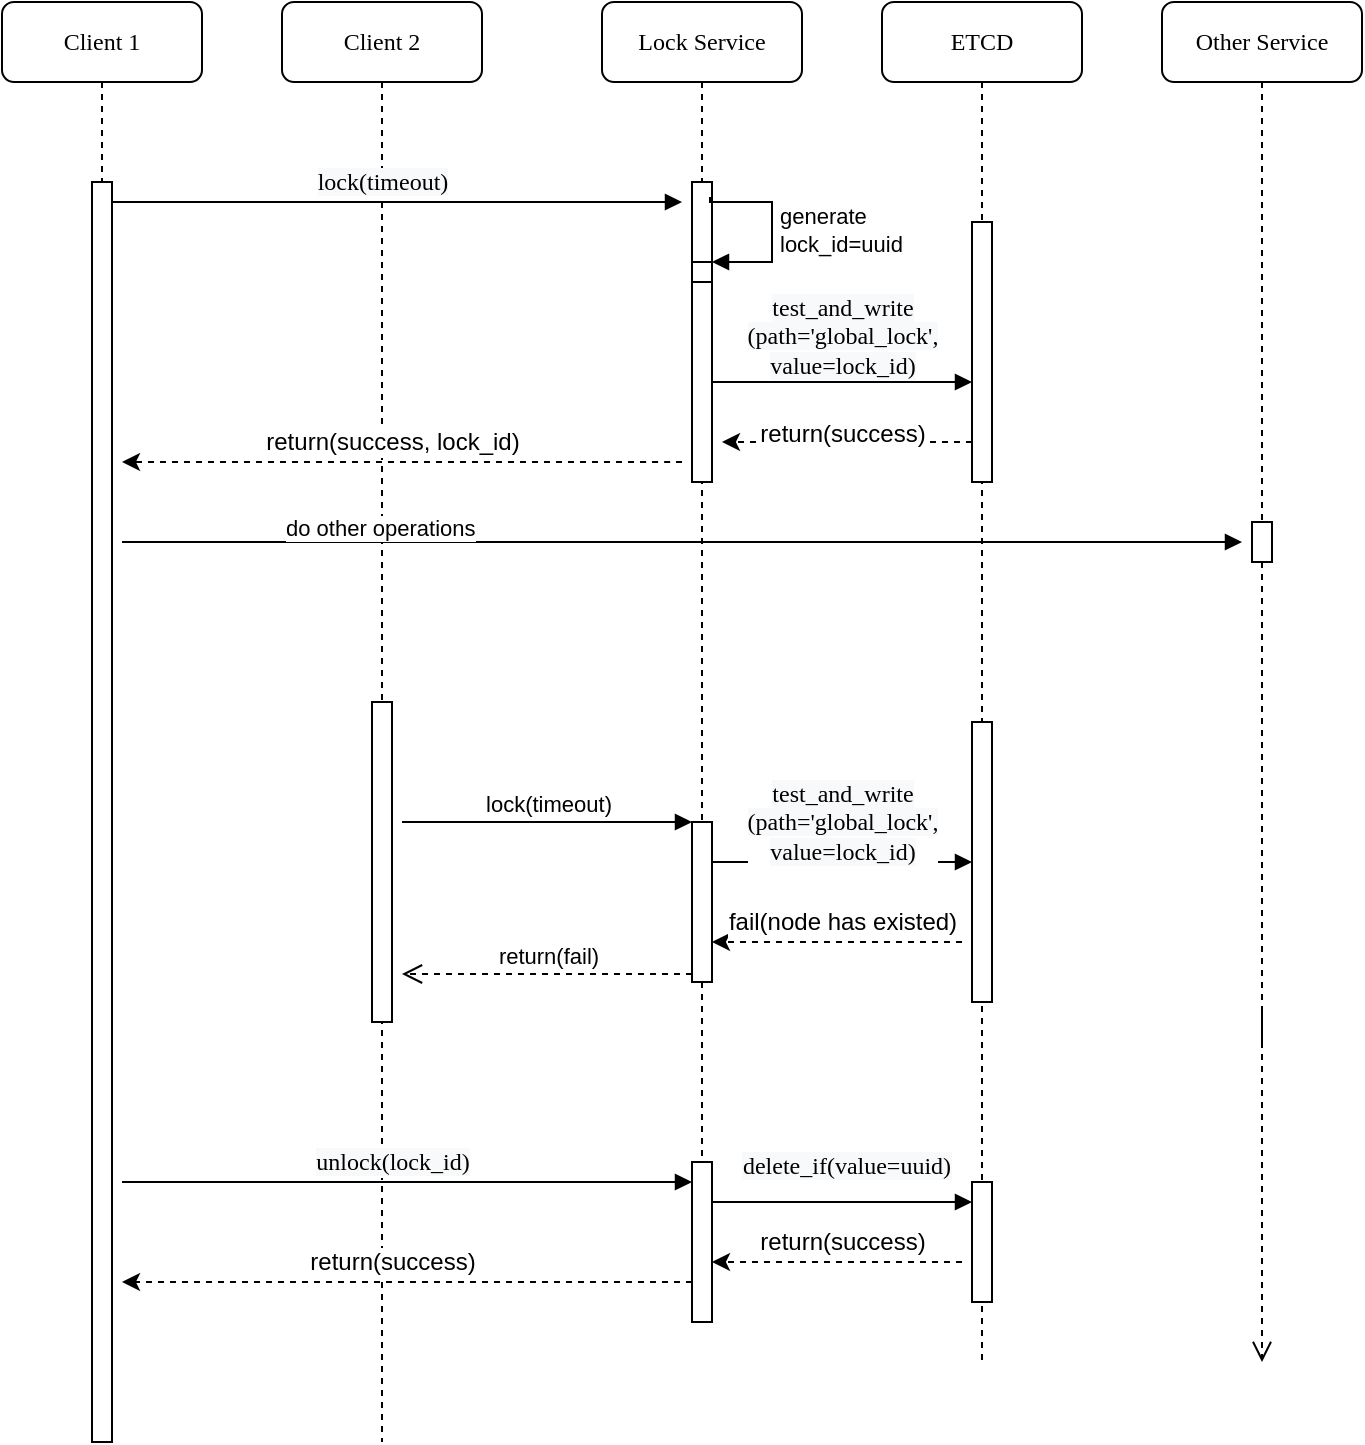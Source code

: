 <mxfile version="12.4.7" type="github">
  <diagram name="Page-1" id="13e1069c-82ec-6db2-03f1-153e76fe0fe0">
    <mxGraphModel dx="782" dy="446" grid="1" gridSize="10" guides="1" tooltips="1" connect="1" arrows="1" fold="1" page="1" pageScale="1" pageWidth="1100" pageHeight="850" background="#ffffff" math="0" shadow="0">
      <root>
        <mxCell id="0"/>
        <mxCell id="1" parent="0"/>
        <mxCell id="7baba1c4bc27f4b0-2" value="Client 2" style="shape=umlLifeline;perimeter=lifelinePerimeter;whiteSpace=wrap;html=1;container=1;collapsible=0;recursiveResize=0;outlineConnect=0;rounded=1;shadow=0;comic=0;labelBackgroundColor=none;strokeWidth=1;fontFamily=Verdana;fontSize=12;align=center;" parent="1" vertex="1">
          <mxGeometry x="240" y="80" width="100" height="720" as="geometry"/>
        </mxCell>
        <mxCell id="7baba1c4bc27f4b0-10" value="" style="html=1;points=[];perimeter=orthogonalPerimeter;rounded=0;shadow=0;comic=0;labelBackgroundColor=none;strokeWidth=1;fontFamily=Verdana;fontSize=12;align=center;" parent="7baba1c4bc27f4b0-2" vertex="1">
          <mxGeometry x="45" y="350" width="10" height="160" as="geometry"/>
        </mxCell>
        <mxCell id="7baba1c4bc27f4b0-3" value="Lock Service" style="shape=umlLifeline;perimeter=lifelinePerimeter;whiteSpace=wrap;html=1;container=1;collapsible=0;recursiveResize=0;outlineConnect=0;rounded=1;shadow=0;comic=0;labelBackgroundColor=none;strokeWidth=1;fontFamily=Verdana;fontSize=12;align=center;fillColor=#ffffff;" parent="1" vertex="1">
          <mxGeometry x="400" y="80" width="100" height="580" as="geometry"/>
        </mxCell>
        <mxCell id="7baba1c4bc27f4b0-13" value="" style="html=1;points=[];perimeter=orthogonalPerimeter;rounded=0;shadow=0;comic=0;labelBackgroundColor=none;strokeWidth=1;fontFamily=Verdana;fontSize=12;align=center;" parent="7baba1c4bc27f4b0-3" vertex="1">
          <mxGeometry x="45" y="90" width="10" height="150" as="geometry"/>
        </mxCell>
        <mxCell id="AFSu2onyiTdUrIdWj_2S-7" value="" style="html=1;points=[];perimeter=orthogonalPerimeter;" vertex="1" parent="7baba1c4bc27f4b0-3">
          <mxGeometry x="45" y="130" width="10" height="10" as="geometry"/>
        </mxCell>
        <mxCell id="AFSu2onyiTdUrIdWj_2S-8" value="generate&lt;br&gt;lock_id=uuid" style="edgeStyle=orthogonalEdgeStyle;html=1;align=left;spacingLeft=2;endArrow=block;rounded=0;entryX=1;entryY=0;exitX=0.9;exitY=0.05;exitDx=0;exitDy=0;exitPerimeter=0;" edge="1" target="AFSu2onyiTdUrIdWj_2S-7" parent="7baba1c4bc27f4b0-3" source="7baba1c4bc27f4b0-13">
          <mxGeometry relative="1" as="geometry">
            <mxPoint x="60" y="100" as="sourcePoint"/>
            <Array as="points">
              <mxPoint x="54" y="100"/>
              <mxPoint x="85" y="100"/>
              <mxPoint x="85" y="130"/>
            </Array>
          </mxGeometry>
        </mxCell>
        <mxCell id="AFSu2onyiTdUrIdWj_2S-10" value="" style="html=1;points=[];perimeter=orthogonalPerimeter;" vertex="1" parent="7baba1c4bc27f4b0-3">
          <mxGeometry x="45" y="410" width="10" height="80" as="geometry"/>
        </mxCell>
        <mxCell id="7baba1c4bc27f4b0-4" value="ETCD" style="shape=umlLifeline;perimeter=lifelinePerimeter;whiteSpace=wrap;html=1;container=1;collapsible=0;recursiveResize=0;outlineConnect=0;rounded=1;shadow=0;comic=0;labelBackgroundColor=none;strokeWidth=1;fontFamily=Verdana;fontSize=12;align=center;" parent="1" vertex="1">
          <mxGeometry x="540" y="80" width="100" height="680" as="geometry"/>
        </mxCell>
        <mxCell id="7baba1c4bc27f4b0-16" value="" style="html=1;points=[];perimeter=orthogonalPerimeter;rounded=0;shadow=0;comic=0;labelBackgroundColor=none;strokeWidth=1;fontFamily=Verdana;fontSize=12;align=center;" parent="7baba1c4bc27f4b0-4" vertex="1">
          <mxGeometry x="45" y="110" width="10" height="130" as="geometry"/>
        </mxCell>
        <mxCell id="7baba1c4bc27f4b0-5" value="Other Service" style="shape=umlLifeline;perimeter=lifelinePerimeter;whiteSpace=wrap;html=1;container=1;collapsible=0;recursiveResize=0;outlineConnect=0;rounded=1;shadow=0;comic=0;labelBackgroundColor=none;strokeWidth=1;fontFamily=Verdana;fontSize=12;align=center;" parent="1" vertex="1">
          <mxGeometry x="680" y="80" width="100" height="580" as="geometry"/>
        </mxCell>
        <mxCell id="7baba1c4bc27f4b0-19" value="" style="html=1;points=[];perimeter=orthogonalPerimeter;rounded=0;shadow=0;comic=0;labelBackgroundColor=none;strokeWidth=1;fontFamily=Verdana;fontSize=12;align=center;" parent="7baba1c4bc27f4b0-5" vertex="1">
          <mxGeometry x="45" y="260" width="10" height="20" as="geometry"/>
        </mxCell>
        <mxCell id="7baba1c4bc27f4b0-8" value="Client 1" style="shape=umlLifeline;perimeter=lifelinePerimeter;whiteSpace=wrap;html=1;container=1;collapsible=0;recursiveResize=0;outlineConnect=0;rounded=1;shadow=0;comic=0;labelBackgroundColor=none;strokeWidth=1;fontFamily=Verdana;fontSize=12;align=center;" parent="1" vertex="1">
          <mxGeometry x="100" y="80" width="100" height="720" as="geometry"/>
        </mxCell>
        <mxCell id="7baba1c4bc27f4b0-9" value="" style="html=1;points=[];perimeter=orthogonalPerimeter;rounded=0;shadow=0;comic=0;labelBackgroundColor=none;strokeWidth=1;fontFamily=Verdana;fontSize=12;align=center;" parent="7baba1c4bc27f4b0-8" vertex="1">
          <mxGeometry x="45" y="90" width="10" height="630" as="geometry"/>
        </mxCell>
        <mxCell id="7baba1c4bc27f4b0-17" value="" style="html=1;verticalAlign=bottom;endArrow=block;labelBackgroundColor=none;fontFamily=Verdana;fontSize=12;edgeStyle=elbowEdgeStyle;elbow=vertical;" parent="1" edge="1">
          <mxGeometry y="10" relative="1" as="geometry">
            <mxPoint x="455" y="270" as="sourcePoint"/>
            <Array as="points">
              <mxPoint x="530" y="270"/>
              <mxPoint x="520" y="250"/>
              <mxPoint x="460" y="270"/>
            </Array>
            <mxPoint x="585" y="270" as="targetPoint"/>
            <mxPoint as="offset"/>
          </mxGeometry>
        </mxCell>
        <mxCell id="AFSu2onyiTdUrIdWj_2S-5" value="&lt;span style=&quot;font-family: &amp;#34;verdana&amp;#34; ; background-color: rgb(248 , 249 , 250)&quot;&gt;test_and_write&lt;/span&gt;&lt;br style=&quot;font-family: &amp;#34;verdana&amp;#34; ; background-color: rgb(248 , 249 , 250)&quot;&gt;&lt;span style=&quot;font-family: &amp;#34;verdana&amp;#34; ; background-color: rgb(248 , 249 , 250)&quot;&gt;(path=&#39;global_lock&#39;,&lt;br&gt;value=lock_id)&lt;/span&gt;" style="text;html=1;align=center;verticalAlign=middle;resizable=0;points=[];labelBackgroundColor=#ffffff;" vertex="1" connectable="0" parent="7baba1c4bc27f4b0-17">
          <mxGeometry x="0.154" y="33" relative="1" as="geometry">
            <mxPoint x="-10" y="10" as="offset"/>
          </mxGeometry>
        </mxCell>
        <mxCell id="7baba1c4bc27f4b0-22" value="" style="html=1;points=[];perimeter=orthogonalPerimeter;rounded=0;shadow=0;comic=0;labelBackgroundColor=none;strokeWidth=1;fontFamily=Verdana;fontSize=12;align=center;" parent="1" vertex="1">
          <mxGeometry x="585" y="440" width="10" height="140" as="geometry"/>
        </mxCell>
        <mxCell id="7baba1c4bc27f4b0-30" value="" style="html=1;verticalAlign=bottom;endArrow=open;dashed=1;endSize=8;labelBackgroundColor=none;fontFamily=Verdana;fontSize=12;edgeStyle=elbowEdgeStyle;elbow=vertical;" parent="1" edge="1">
          <mxGeometry relative="1" as="geometry">
            <mxPoint x="730" y="760" as="targetPoint"/>
            <Array as="points">
              <mxPoint x="730" y="580"/>
              <mxPoint x="570" y="600"/>
            </Array>
            <mxPoint x="730" y="600" as="sourcePoint"/>
          </mxGeometry>
        </mxCell>
        <mxCell id="7baba1c4bc27f4b0-11" value="" style="html=1;verticalAlign=bottom;endArrow=block;labelBackgroundColor=none;fontFamily=Verdana;fontSize=12;edgeStyle=elbowEdgeStyle;elbow=vertical;" parent="1" source="7baba1c4bc27f4b0-9" edge="1">
          <mxGeometry relative="1" as="geometry">
            <mxPoint x="220" y="190" as="sourcePoint"/>
            <mxPoint x="440" y="180" as="targetPoint"/>
            <mxPoint as="offset"/>
          </mxGeometry>
        </mxCell>
        <mxCell id="AFSu2onyiTdUrIdWj_2S-6" value="&lt;span style=&quot;font-family: &amp;#34;verdana&amp;#34; ; background-color: rgb(248 , 249 , 250)&quot;&gt;lock(timeout)&lt;/span&gt;" style="text;html=1;align=center;verticalAlign=middle;resizable=0;points=[];labelBackgroundColor=#ffffff;" vertex="1" connectable="0" parent="7baba1c4bc27f4b0-11">
          <mxGeometry x="0.436" y="-1" relative="1" as="geometry">
            <mxPoint x="-70" y="-11" as="offset"/>
          </mxGeometry>
        </mxCell>
        <mxCell id="AFSu2onyiTdUrIdWj_2S-1" value="" style="endArrow=classic;html=1;dashed=1;" edge="1" parent="1">
          <mxGeometry width="50" height="50" relative="1" as="geometry">
            <mxPoint x="585" y="300" as="sourcePoint"/>
            <mxPoint x="460" y="300" as="targetPoint"/>
          </mxGeometry>
        </mxCell>
        <mxCell id="AFSu2onyiTdUrIdWj_2S-2" value="return(success)" style="text;html=1;align=center;verticalAlign=middle;resizable=0;points=[];labelBackgroundColor=#ffffff;" vertex="1" connectable="0" parent="AFSu2onyiTdUrIdWj_2S-1">
          <mxGeometry x="0.349" y="-6" relative="1" as="geometry">
            <mxPoint x="19" y="2" as="offset"/>
          </mxGeometry>
        </mxCell>
        <mxCell id="AFSu2onyiTdUrIdWj_2S-3" value="" style="endArrow=classic;html=1;dashed=1;" edge="1" parent="1">
          <mxGeometry width="50" height="50" relative="1" as="geometry">
            <mxPoint x="440" y="310" as="sourcePoint"/>
            <mxPoint x="160" y="310" as="targetPoint"/>
            <Array as="points">
              <mxPoint x="430" y="310"/>
            </Array>
          </mxGeometry>
        </mxCell>
        <mxCell id="AFSu2onyiTdUrIdWj_2S-4" value="return(success, lock_id)" style="text;html=1;align=center;verticalAlign=middle;resizable=0;points=[];labelBackgroundColor=#ffffff;" vertex="1" connectable="0" parent="AFSu2onyiTdUrIdWj_2S-3">
          <mxGeometry x="-0.183" y="-4" relative="1" as="geometry">
            <mxPoint x="-31" y="-6" as="offset"/>
          </mxGeometry>
        </mxCell>
        <mxCell id="AFSu2onyiTdUrIdWj_2S-11" value="lock(timeout)" style="html=1;verticalAlign=bottom;endArrow=block;entryX=0;entryY=0;" edge="1" target="AFSu2onyiTdUrIdWj_2S-10" parent="1">
          <mxGeometry relative="1" as="geometry">
            <mxPoint x="300" y="490" as="sourcePoint"/>
          </mxGeometry>
        </mxCell>
        <mxCell id="AFSu2onyiTdUrIdWj_2S-12" value="return(fail)" style="html=1;verticalAlign=bottom;endArrow=open;endSize=8;exitX=0;exitY=0.95;dashed=1;" edge="1" source="AFSu2onyiTdUrIdWj_2S-10" parent="1">
          <mxGeometry relative="1" as="geometry">
            <mxPoint x="300" y="566" as="targetPoint"/>
          </mxGeometry>
        </mxCell>
        <mxCell id="AFSu2onyiTdUrIdWj_2S-13" value="do other operations" style="endArrow=block;endFill=1;html=1;edgeStyle=orthogonalEdgeStyle;align=left;verticalAlign=top;" edge="1" parent="1">
          <mxGeometry x="-0.714" y="20" relative="1" as="geometry">
            <mxPoint x="160" y="350" as="sourcePoint"/>
            <mxPoint x="720" y="350" as="targetPoint"/>
            <mxPoint as="offset"/>
          </mxGeometry>
        </mxCell>
        <mxCell id="AFSu2onyiTdUrIdWj_2S-21" value="" style="html=1;verticalAlign=bottom;endArrow=block;labelBackgroundColor=none;fontFamily=Verdana;fontSize=12;edgeStyle=elbowEdgeStyle;elbow=vertical;" edge="1" parent="1">
          <mxGeometry y="10" relative="1" as="geometry">
            <mxPoint x="455" y="510" as="sourcePoint"/>
            <Array as="points">
              <mxPoint x="530" y="510"/>
              <mxPoint x="520" y="490"/>
              <mxPoint x="460" y="510"/>
            </Array>
            <mxPoint x="585" y="510" as="targetPoint"/>
            <mxPoint as="offset"/>
          </mxGeometry>
        </mxCell>
        <mxCell id="AFSu2onyiTdUrIdWj_2S-22" value="&lt;span style=&quot;font-family: &amp;#34;verdana&amp;#34; ; background-color: rgb(248 , 249 , 250)&quot;&gt;test_and_write&lt;/span&gt;&lt;br style=&quot;font-family: &amp;#34;verdana&amp;#34; ; background-color: rgb(248 , 249 , 250)&quot;&gt;&lt;span style=&quot;font-family: &amp;#34;verdana&amp;#34; ; background-color: rgb(248 , 249 , 250)&quot;&gt;(path=&#39;global_lock&#39;,&lt;br&gt;value=lock_id)&lt;/span&gt;" style="text;html=1;align=center;verticalAlign=middle;resizable=0;points=[];labelBackgroundColor=#ffffff;" vertex="1" connectable="0" parent="AFSu2onyiTdUrIdWj_2S-21">
          <mxGeometry x="0.154" y="33" relative="1" as="geometry">
            <mxPoint x="-10" y="13" as="offset"/>
          </mxGeometry>
        </mxCell>
        <mxCell id="AFSu2onyiTdUrIdWj_2S-23" value="" style="endArrow=classic;html=1;dashed=1;" edge="1" parent="1">
          <mxGeometry width="50" height="50" relative="1" as="geometry">
            <mxPoint x="580" y="550" as="sourcePoint"/>
            <mxPoint x="455" y="550" as="targetPoint"/>
          </mxGeometry>
        </mxCell>
        <mxCell id="AFSu2onyiTdUrIdWj_2S-24" value="fail(node has existed)" style="text;html=1;align=center;verticalAlign=middle;resizable=0;points=[];labelBackgroundColor=#ffffff;" vertex="1" connectable="0" parent="AFSu2onyiTdUrIdWj_2S-23">
          <mxGeometry x="0.349" y="-6" relative="1" as="geometry">
            <mxPoint x="24" y="-4" as="offset"/>
          </mxGeometry>
        </mxCell>
        <mxCell id="AFSu2onyiTdUrIdWj_2S-25" value="" style="html=1;verticalAlign=bottom;endArrow=block;labelBackgroundColor=none;fontFamily=Verdana;fontSize=12;edgeStyle=elbowEdgeStyle;elbow=vertical;" edge="1" parent="1">
          <mxGeometry relative="1" as="geometry">
            <mxPoint x="160" y="670" as="sourcePoint"/>
            <mxPoint x="445" y="670" as="targetPoint"/>
            <mxPoint as="offset"/>
          </mxGeometry>
        </mxCell>
        <mxCell id="AFSu2onyiTdUrIdWj_2S-26" value="&lt;span style=&quot;font-family: &amp;#34;verdana&amp;#34; ; background-color: rgb(248 , 249 , 250)&quot;&gt;unlock(lock_id)&lt;/span&gt;" style="text;html=1;align=center;verticalAlign=middle;resizable=0;points=[];labelBackgroundColor=#ffffff;" vertex="1" connectable="0" parent="AFSu2onyiTdUrIdWj_2S-25">
          <mxGeometry x="0.436" y="-1" relative="1" as="geometry">
            <mxPoint x="-70" y="-11" as="offset"/>
          </mxGeometry>
        </mxCell>
        <mxCell id="AFSu2onyiTdUrIdWj_2S-27" value="" style="html=1;points=[];perimeter=orthogonalPerimeter;" vertex="1" parent="1">
          <mxGeometry x="445" y="660" width="10" height="80" as="geometry"/>
        </mxCell>
        <mxCell id="AFSu2onyiTdUrIdWj_2S-28" value="" style="html=1;verticalAlign=bottom;endArrow=block;labelBackgroundColor=none;fontFamily=Verdana;fontSize=12;edgeStyle=elbowEdgeStyle;elbow=vertical;" edge="1" parent="1">
          <mxGeometry y="10" relative="1" as="geometry">
            <mxPoint x="455" y="680" as="sourcePoint"/>
            <Array as="points">
              <mxPoint x="530" y="680"/>
              <mxPoint x="520" y="660"/>
              <mxPoint x="460" y="680"/>
            </Array>
            <mxPoint x="585" y="680" as="targetPoint"/>
            <mxPoint as="offset"/>
          </mxGeometry>
        </mxCell>
        <mxCell id="AFSu2onyiTdUrIdWj_2S-29" value="&lt;font face=&quot;verdana&quot;&gt;&lt;span style=&quot;background-color: rgb(248 , 249 , 250)&quot;&gt;delete_if(value=uuid)&lt;/span&gt;&lt;/font&gt;" style="text;html=1;align=center;verticalAlign=middle;resizable=0;points=[];labelBackgroundColor=#ffffff;" vertex="1" connectable="0" parent="AFSu2onyiTdUrIdWj_2S-28">
          <mxGeometry x="0.154" y="33" relative="1" as="geometry">
            <mxPoint x="-8" y="15" as="offset"/>
          </mxGeometry>
        </mxCell>
        <mxCell id="AFSu2onyiTdUrIdWj_2S-30" value="" style="html=1;points=[];perimeter=orthogonalPerimeter;rounded=0;shadow=0;comic=0;labelBackgroundColor=none;strokeWidth=1;fontFamily=Verdana;fontSize=12;align=center;" vertex="1" parent="1">
          <mxGeometry x="585" y="670" width="10" height="60" as="geometry"/>
        </mxCell>
        <mxCell id="AFSu2onyiTdUrIdWj_2S-31" value="" style="endArrow=classic;html=1;dashed=1;" edge="1" parent="1">
          <mxGeometry width="50" height="50" relative="1" as="geometry">
            <mxPoint x="580" y="710" as="sourcePoint"/>
            <mxPoint x="455" y="710" as="targetPoint"/>
          </mxGeometry>
        </mxCell>
        <mxCell id="AFSu2onyiTdUrIdWj_2S-32" value="return(success)" style="text;html=1;align=center;verticalAlign=middle;resizable=0;points=[];labelBackgroundColor=#ffffff;" vertex="1" connectable="0" parent="AFSu2onyiTdUrIdWj_2S-31">
          <mxGeometry x="0.349" y="-6" relative="1" as="geometry">
            <mxPoint x="24" y="-4" as="offset"/>
          </mxGeometry>
        </mxCell>
        <mxCell id="AFSu2onyiTdUrIdWj_2S-33" value="" style="endArrow=classic;html=1;dashed=1;" edge="1" parent="1">
          <mxGeometry width="50" height="50" relative="1" as="geometry">
            <mxPoint x="445" y="720" as="sourcePoint"/>
            <mxPoint x="160" y="720" as="targetPoint"/>
          </mxGeometry>
        </mxCell>
        <mxCell id="AFSu2onyiTdUrIdWj_2S-34" value="return(success)" style="text;html=1;align=center;verticalAlign=middle;resizable=0;points=[];labelBackgroundColor=#ffffff;" vertex="1" connectable="0" parent="AFSu2onyiTdUrIdWj_2S-33">
          <mxGeometry x="0.349" y="-6" relative="1" as="geometry">
            <mxPoint x="42" y="-4" as="offset"/>
          </mxGeometry>
        </mxCell>
      </root>
    </mxGraphModel>
  </diagram>
</mxfile>
